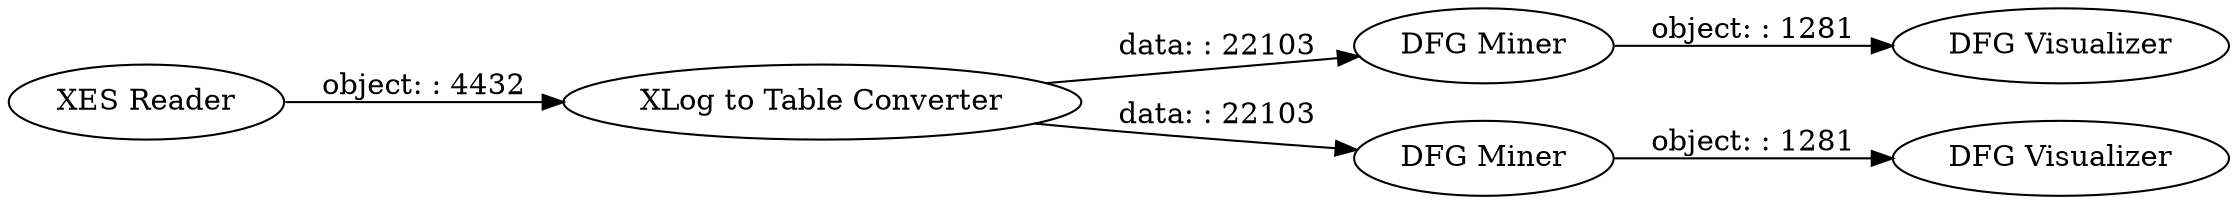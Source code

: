 digraph {
	"4236739513606083639_6" [label="XES Reader"]
	"4236739513606083639_8" [label="DFG Miner"]
	"4236739513606083639_10" [label="DFG Visualizer"]
	"4236739513606083639_11" [label="DFG Miner"]
	"4236739513606083639_9" [label="XLog to Table Converter"]
	"4236739513606083639_12" [label="DFG Visualizer"]
	"4236739513606083639_8" -> "4236739513606083639_10" [label="object: : 1281"]
	"4236739513606083639_9" -> "4236739513606083639_11" [label="data: : 22103"]
	"4236739513606083639_6" -> "4236739513606083639_9" [label="object: : 4432"]
	"4236739513606083639_11" -> "4236739513606083639_12" [label="object: : 1281"]
	"4236739513606083639_9" -> "4236739513606083639_8" [label="data: : 22103"]
	rankdir=LR
}
